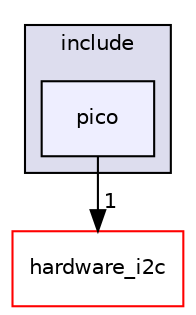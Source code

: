 digraph "pico_i2c_slave/include/pico" {
  compound=true
  node [ fontsize="10", fontname="Helvetica"];
  edge [ labelfontsize="10", labelfontname="Helvetica"];
  subgraph clusterdir_e639b115481453e77349016575e01b43 {
    graph [ bgcolor="#ddddee", pencolor="black", label="include" fontname="Helvetica", fontsize="10", URL="dir_e639b115481453e77349016575e01b43.html"]
  dir_d9acb79b0dbcab1306dc325943cf060f [shape=box, label="pico", style="filled", fillcolor="#eeeeff", pencolor="black", URL="dir_d9acb79b0dbcab1306dc325943cf060f.html"];
  }
  dir_530b96b5c656eb30479af34adde28e10 [shape=box label="hardware_i2c" fillcolor="white" style="filled" color="red" URL="dir_530b96b5c656eb30479af34adde28e10.html"];
  dir_d9acb79b0dbcab1306dc325943cf060f->dir_530b96b5c656eb30479af34adde28e10 [headlabel="1", labeldistance=1.5 headhref="dir_000155_000081.html"];
}
